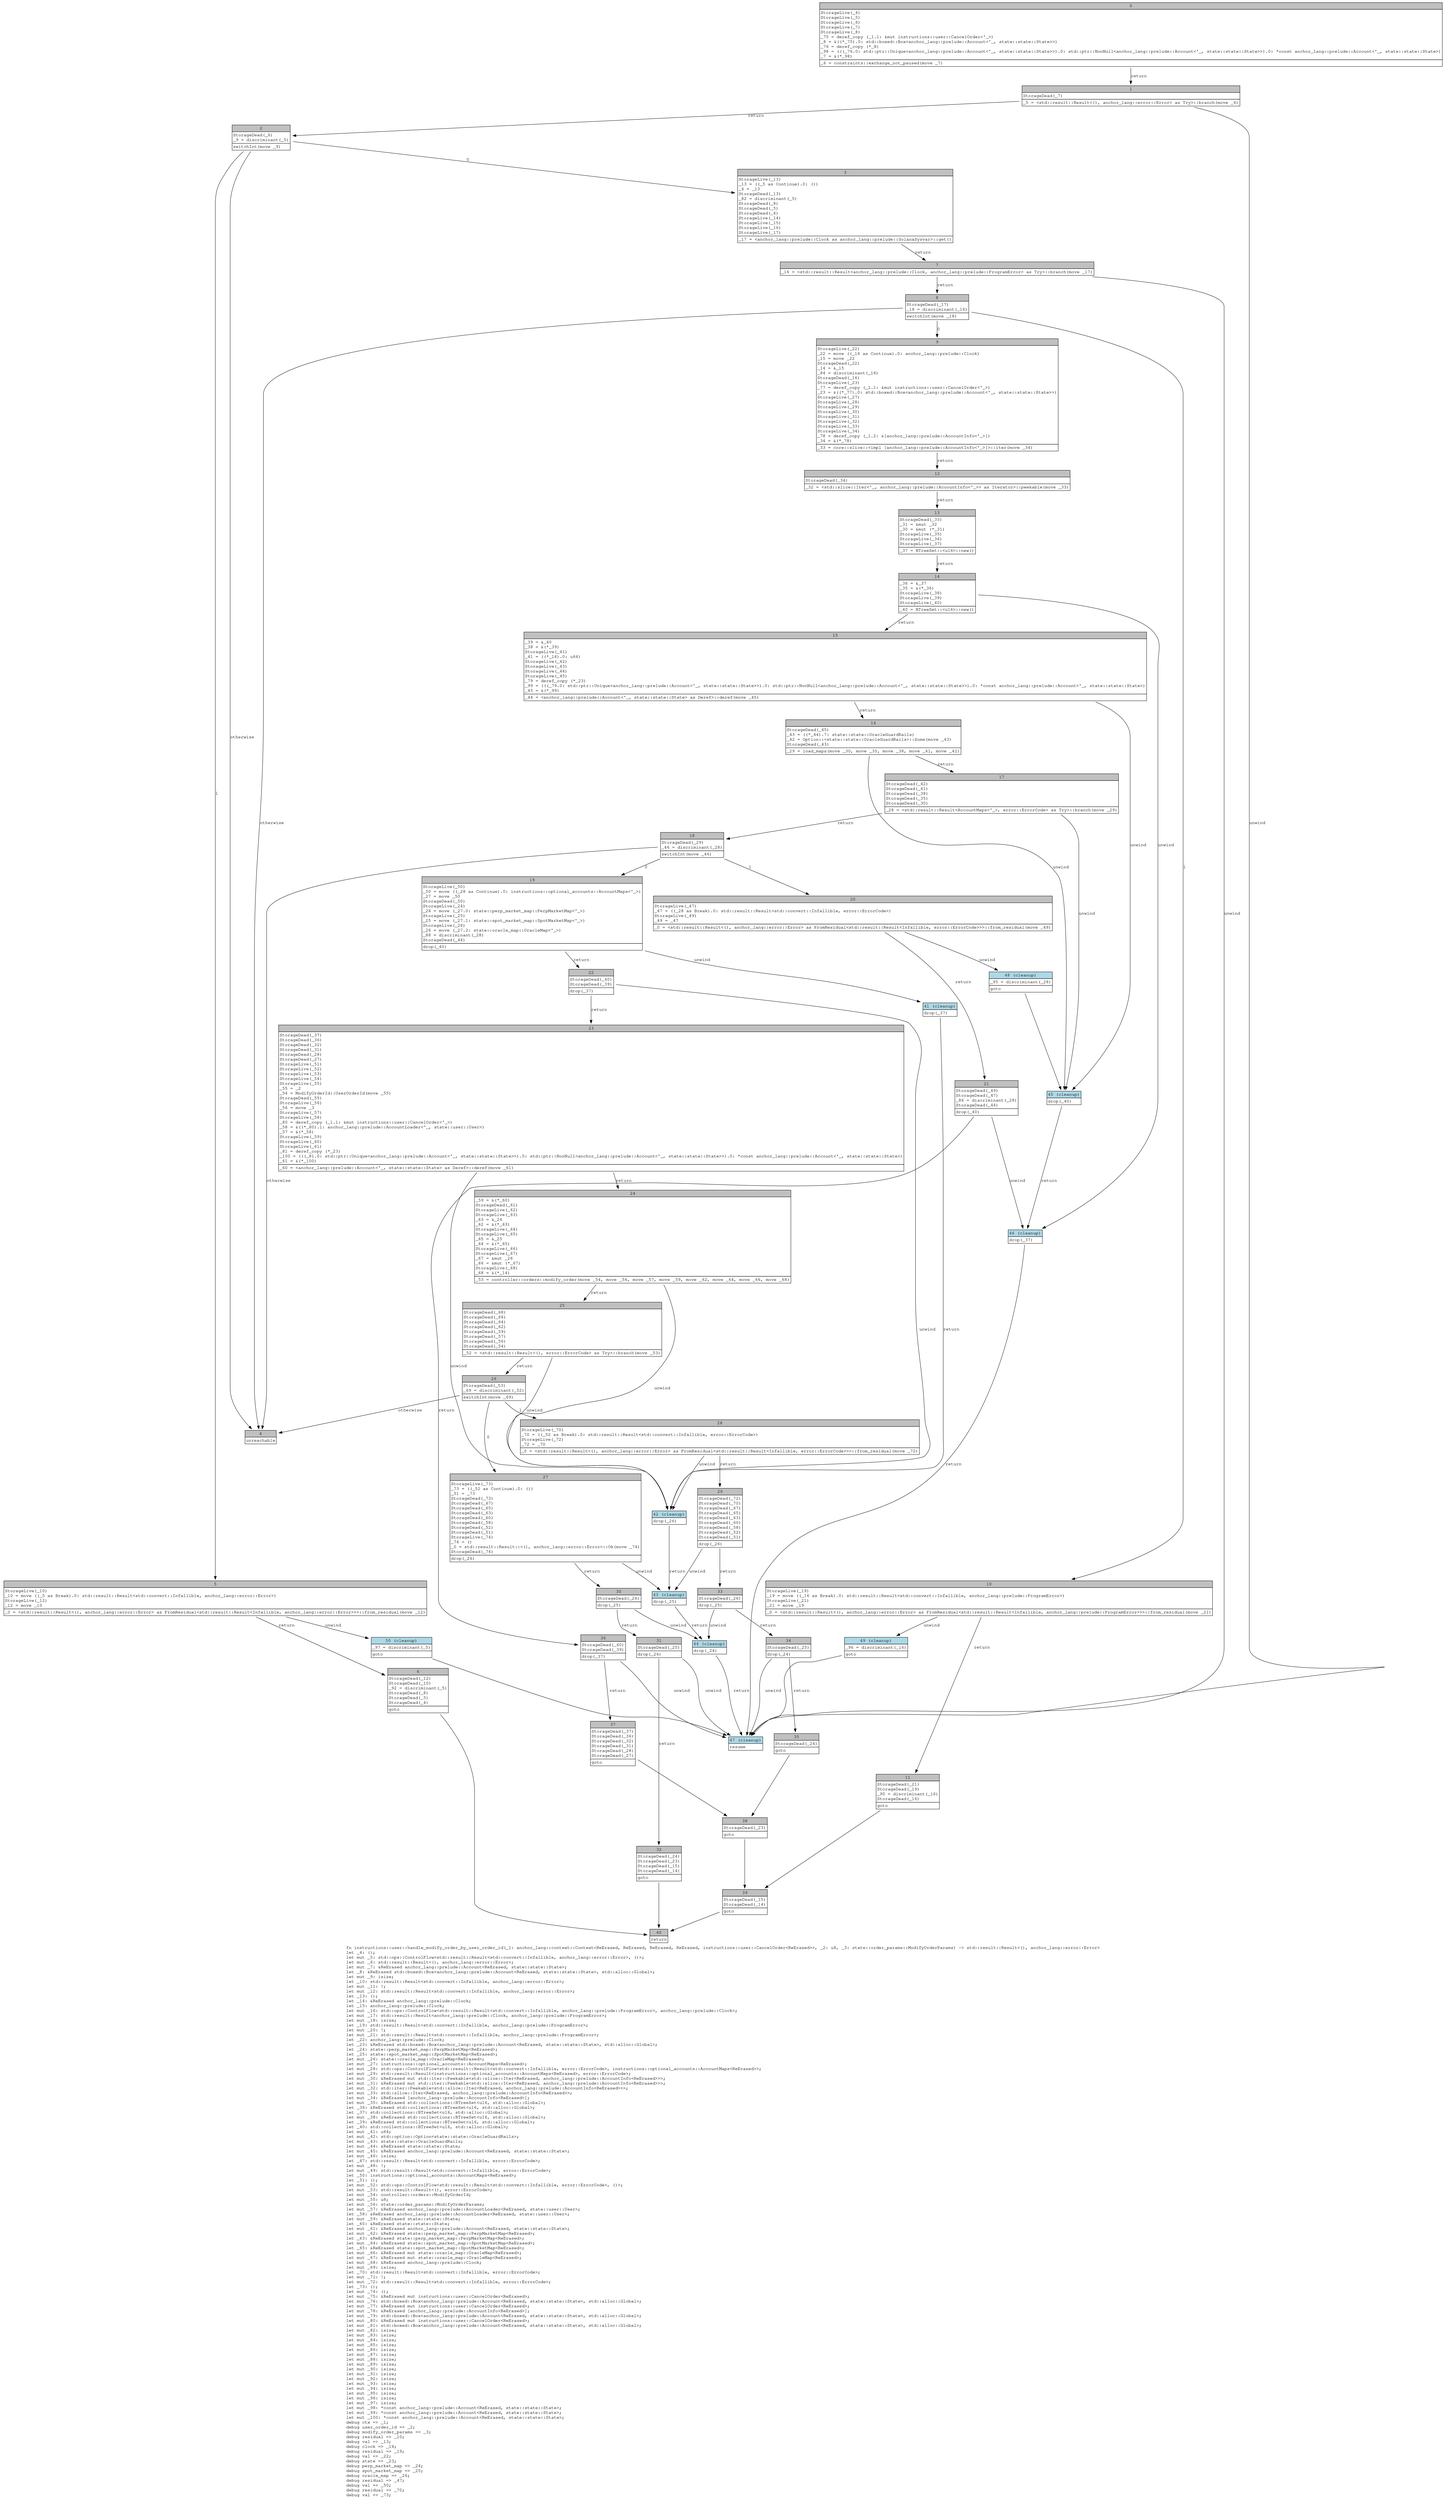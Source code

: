 digraph Mir_0_11739 {
    graph [fontname="Courier, monospace"];
    node [fontname="Courier, monospace"];
    edge [fontname="Courier, monospace"];
    label=<fn instructions::user::handle_modify_order_by_user_order_id(_1: anchor_lang::context::Context&lt;ReErased, ReErased, ReErased, ReErased, instructions::user::CancelOrder&lt;ReErased&gt;&gt;, _2: u8, _3: state::order_params::ModifyOrderParams) -&gt; std::result::Result&lt;(), anchor_lang::error::Error&gt;<br align="left"/>let _4: ();<br align="left"/>let mut _5: std::ops::ControlFlow&lt;std::result::Result&lt;std::convert::Infallible, anchor_lang::error::Error&gt;, ()&gt;;<br align="left"/>let mut _6: std::result::Result&lt;(), anchor_lang::error::Error&gt;;<br align="left"/>let mut _7: &amp;ReErased anchor_lang::prelude::Account&lt;ReErased, state::state::State&gt;;<br align="left"/>let _8: &amp;ReErased std::boxed::Box&lt;anchor_lang::prelude::Account&lt;ReErased, state::state::State&gt;, std::alloc::Global&gt;;<br align="left"/>let mut _9: isize;<br align="left"/>let _10: std::result::Result&lt;std::convert::Infallible, anchor_lang::error::Error&gt;;<br align="left"/>let mut _11: !;<br align="left"/>let mut _12: std::result::Result&lt;std::convert::Infallible, anchor_lang::error::Error&gt;;<br align="left"/>let _13: ();<br align="left"/>let _14: &amp;ReErased anchor_lang::prelude::Clock;<br align="left"/>let _15: anchor_lang::prelude::Clock;<br align="left"/>let mut _16: std::ops::ControlFlow&lt;std::result::Result&lt;std::convert::Infallible, anchor_lang::prelude::ProgramError&gt;, anchor_lang::prelude::Clock&gt;;<br align="left"/>let mut _17: std::result::Result&lt;anchor_lang::prelude::Clock, anchor_lang::prelude::ProgramError&gt;;<br align="left"/>let mut _18: isize;<br align="left"/>let _19: std::result::Result&lt;std::convert::Infallible, anchor_lang::prelude::ProgramError&gt;;<br align="left"/>let mut _20: !;<br align="left"/>let mut _21: std::result::Result&lt;std::convert::Infallible, anchor_lang::prelude::ProgramError&gt;;<br align="left"/>let _22: anchor_lang::prelude::Clock;<br align="left"/>let _23: &amp;ReErased std::boxed::Box&lt;anchor_lang::prelude::Account&lt;ReErased, state::state::State&gt;, std::alloc::Global&gt;;<br align="left"/>let _24: state::perp_market_map::PerpMarketMap&lt;ReErased&gt;;<br align="left"/>let _25: state::spot_market_map::SpotMarketMap&lt;ReErased&gt;;<br align="left"/>let mut _26: state::oracle_map::OracleMap&lt;ReErased&gt;;<br align="left"/>let mut _27: instructions::optional_accounts::AccountMaps&lt;ReErased&gt;;<br align="left"/>let mut _28: std::ops::ControlFlow&lt;std::result::Result&lt;std::convert::Infallible, error::ErrorCode&gt;, instructions::optional_accounts::AccountMaps&lt;ReErased&gt;&gt;;<br align="left"/>let mut _29: std::result::Result&lt;instructions::optional_accounts::AccountMaps&lt;ReErased&gt;, error::ErrorCode&gt;;<br align="left"/>let mut _30: &amp;ReErased mut std::iter::Peekable&lt;std::slice::Iter&lt;ReErased, anchor_lang::prelude::AccountInfo&lt;ReErased&gt;&gt;&gt;;<br align="left"/>let mut _31: &amp;ReErased mut std::iter::Peekable&lt;std::slice::Iter&lt;ReErased, anchor_lang::prelude::AccountInfo&lt;ReErased&gt;&gt;&gt;;<br align="left"/>let mut _32: std::iter::Peekable&lt;std::slice::Iter&lt;ReErased, anchor_lang::prelude::AccountInfo&lt;ReErased&gt;&gt;&gt;;<br align="left"/>let mut _33: std::slice::Iter&lt;ReErased, anchor_lang::prelude::AccountInfo&lt;ReErased&gt;&gt;;<br align="left"/>let mut _34: &amp;ReErased [anchor_lang::prelude::AccountInfo&lt;ReErased&gt;];<br align="left"/>let mut _35: &amp;ReErased std::collections::BTreeSet&lt;u16, std::alloc::Global&gt;;<br align="left"/>let _36: &amp;ReErased std::collections::BTreeSet&lt;u16, std::alloc::Global&gt;;<br align="left"/>let _37: std::collections::BTreeSet&lt;u16, std::alloc::Global&gt;;<br align="left"/>let mut _38: &amp;ReErased std::collections::BTreeSet&lt;u16, std::alloc::Global&gt;;<br align="left"/>let _39: &amp;ReErased std::collections::BTreeSet&lt;u16, std::alloc::Global&gt;;<br align="left"/>let _40: std::collections::BTreeSet&lt;u16, std::alloc::Global&gt;;<br align="left"/>let mut _41: u64;<br align="left"/>let mut _42: std::option::Option&lt;state::state::OracleGuardRails&gt;;<br align="left"/>let mut _43: state::state::OracleGuardRails;<br align="left"/>let mut _44: &amp;ReErased state::state::State;<br align="left"/>let mut _45: &amp;ReErased anchor_lang::prelude::Account&lt;ReErased, state::state::State&gt;;<br align="left"/>let mut _46: isize;<br align="left"/>let _47: std::result::Result&lt;std::convert::Infallible, error::ErrorCode&gt;;<br align="left"/>let mut _48: !;<br align="left"/>let mut _49: std::result::Result&lt;std::convert::Infallible, error::ErrorCode&gt;;<br align="left"/>let _50: instructions::optional_accounts::AccountMaps&lt;ReErased&gt;;<br align="left"/>let _51: ();<br align="left"/>let mut _52: std::ops::ControlFlow&lt;std::result::Result&lt;std::convert::Infallible, error::ErrorCode&gt;, ()&gt;;<br align="left"/>let mut _53: std::result::Result&lt;(), error::ErrorCode&gt;;<br align="left"/>let mut _54: controller::orders::ModifyOrderId;<br align="left"/>let mut _55: u8;<br align="left"/>let mut _56: state::order_params::ModifyOrderParams;<br align="left"/>let mut _57: &amp;ReErased anchor_lang::prelude::AccountLoader&lt;ReErased, state::user::User&gt;;<br align="left"/>let _58: &amp;ReErased anchor_lang::prelude::AccountLoader&lt;ReErased, state::user::User&gt;;<br align="left"/>let mut _59: &amp;ReErased state::state::State;<br align="left"/>let _60: &amp;ReErased state::state::State;<br align="left"/>let mut _61: &amp;ReErased anchor_lang::prelude::Account&lt;ReErased, state::state::State&gt;;<br align="left"/>let mut _62: &amp;ReErased state::perp_market_map::PerpMarketMap&lt;ReErased&gt;;<br align="left"/>let _63: &amp;ReErased state::perp_market_map::PerpMarketMap&lt;ReErased&gt;;<br align="left"/>let mut _64: &amp;ReErased state::spot_market_map::SpotMarketMap&lt;ReErased&gt;;<br align="left"/>let _65: &amp;ReErased state::spot_market_map::SpotMarketMap&lt;ReErased&gt;;<br align="left"/>let mut _66: &amp;ReErased mut state::oracle_map::OracleMap&lt;ReErased&gt;;<br align="left"/>let mut _67: &amp;ReErased mut state::oracle_map::OracleMap&lt;ReErased&gt;;<br align="left"/>let mut _68: &amp;ReErased anchor_lang::prelude::Clock;<br align="left"/>let mut _69: isize;<br align="left"/>let _70: std::result::Result&lt;std::convert::Infallible, error::ErrorCode&gt;;<br align="left"/>let mut _71: !;<br align="left"/>let mut _72: std::result::Result&lt;std::convert::Infallible, error::ErrorCode&gt;;<br align="left"/>let _73: ();<br align="left"/>let mut _74: ();<br align="left"/>let mut _75: &amp;ReErased mut instructions::user::CancelOrder&lt;ReErased&gt;;<br align="left"/>let mut _76: std::boxed::Box&lt;anchor_lang::prelude::Account&lt;ReErased, state::state::State&gt;, std::alloc::Global&gt;;<br align="left"/>let mut _77: &amp;ReErased mut instructions::user::CancelOrder&lt;ReErased&gt;;<br align="left"/>let mut _78: &amp;ReErased [anchor_lang::prelude::AccountInfo&lt;ReErased&gt;];<br align="left"/>let mut _79: std::boxed::Box&lt;anchor_lang::prelude::Account&lt;ReErased, state::state::State&gt;, std::alloc::Global&gt;;<br align="left"/>let mut _80: &amp;ReErased mut instructions::user::CancelOrder&lt;ReErased&gt;;<br align="left"/>let mut _81: std::boxed::Box&lt;anchor_lang::prelude::Account&lt;ReErased, state::state::State&gt;, std::alloc::Global&gt;;<br align="left"/>let mut _82: isize;<br align="left"/>let mut _83: isize;<br align="left"/>let mut _84: isize;<br align="left"/>let mut _85: isize;<br align="left"/>let mut _86: isize;<br align="left"/>let mut _87: isize;<br align="left"/>let mut _88: isize;<br align="left"/>let mut _89: isize;<br align="left"/>let mut _90: isize;<br align="left"/>let mut _91: isize;<br align="left"/>let mut _92: isize;<br align="left"/>let mut _93: isize;<br align="left"/>let mut _94: isize;<br align="left"/>let mut _95: isize;<br align="left"/>let mut _96: isize;<br align="left"/>let mut _97: isize;<br align="left"/>let mut _98: *const anchor_lang::prelude::Account&lt;ReErased, state::state::State&gt;;<br align="left"/>let mut _99: *const anchor_lang::prelude::Account&lt;ReErased, state::state::State&gt;;<br align="left"/>let mut _100: *const anchor_lang::prelude::Account&lt;ReErased, state::state::State&gt;;<br align="left"/>debug ctx =&gt; _1;<br align="left"/>debug user_order_id =&gt; _2;<br align="left"/>debug modify_order_params =&gt; _3;<br align="left"/>debug residual =&gt; _10;<br align="left"/>debug val =&gt; _13;<br align="left"/>debug clock =&gt; _14;<br align="left"/>debug residual =&gt; _19;<br align="left"/>debug val =&gt; _22;<br align="left"/>debug state =&gt; _23;<br align="left"/>debug perp_market_map =&gt; _24;<br align="left"/>debug spot_market_map =&gt; _25;<br align="left"/>debug oracle_map =&gt; _26;<br align="left"/>debug residual =&gt; _47;<br align="left"/>debug val =&gt; _50;<br align="left"/>debug residual =&gt; _70;<br align="left"/>debug val =&gt; _73;<br align="left"/>>;
    bb0__0_11739 [shape="none", label=<<table border="0" cellborder="1" cellspacing="0"><tr><td bgcolor="gray" align="center" colspan="1">0</td></tr><tr><td align="left" balign="left">StorageLive(_4)<br/>StorageLive(_5)<br/>StorageLive(_6)<br/>StorageLive(_7)<br/>StorageLive(_8)<br/>_75 = deref_copy (_1.1: &amp;mut instructions::user::CancelOrder&lt;'_&gt;)<br/>_8 = &amp;((*_75).0: std::boxed::Box&lt;anchor_lang::prelude::Account&lt;'_, state::state::State&gt;&gt;)<br/>_76 = deref_copy (*_8)<br/>_98 = (((_76.0: std::ptr::Unique&lt;anchor_lang::prelude::Account&lt;'_, state::state::State&gt;&gt;).0: std::ptr::NonNull&lt;anchor_lang::prelude::Account&lt;'_, state::state::State&gt;&gt;).0: *const anchor_lang::prelude::Account&lt;'_, state::state::State&gt;)<br/>_7 = &amp;(*_98)<br/></td></tr><tr><td align="left">_6 = constraints::exchange_not_paused(move _7)</td></tr></table>>];
    bb1__0_11739 [shape="none", label=<<table border="0" cellborder="1" cellspacing="0"><tr><td bgcolor="gray" align="center" colspan="1">1</td></tr><tr><td align="left" balign="left">StorageDead(_7)<br/></td></tr><tr><td align="left">_5 = &lt;std::result::Result&lt;(), anchor_lang::error::Error&gt; as Try&gt;::branch(move _6)</td></tr></table>>];
    bb2__0_11739 [shape="none", label=<<table border="0" cellborder="1" cellspacing="0"><tr><td bgcolor="gray" align="center" colspan="1">2</td></tr><tr><td align="left" balign="left">StorageDead(_6)<br/>_9 = discriminant(_5)<br/></td></tr><tr><td align="left">switchInt(move _9)</td></tr></table>>];
    bb3__0_11739 [shape="none", label=<<table border="0" cellborder="1" cellspacing="0"><tr><td bgcolor="gray" align="center" colspan="1">3</td></tr><tr><td align="left" balign="left">StorageLive(_13)<br/>_13 = ((_5 as Continue).0: ())<br/>_4 = _13<br/>StorageDead(_13)<br/>_82 = discriminant(_5)<br/>StorageDead(_8)<br/>StorageDead(_5)<br/>StorageDead(_4)<br/>StorageLive(_14)<br/>StorageLive(_15)<br/>StorageLive(_16)<br/>StorageLive(_17)<br/></td></tr><tr><td align="left">_17 = &lt;anchor_lang::prelude::Clock as anchor_lang::prelude::SolanaSysvar&gt;::get()</td></tr></table>>];
    bb4__0_11739 [shape="none", label=<<table border="0" cellborder="1" cellspacing="0"><tr><td bgcolor="gray" align="center" colspan="1">4</td></tr><tr><td align="left">unreachable</td></tr></table>>];
    bb5__0_11739 [shape="none", label=<<table border="0" cellborder="1" cellspacing="0"><tr><td bgcolor="gray" align="center" colspan="1">5</td></tr><tr><td align="left" balign="left">StorageLive(_10)<br/>_10 = move ((_5 as Break).0: std::result::Result&lt;std::convert::Infallible, anchor_lang::error::Error&gt;)<br/>StorageLive(_12)<br/>_12 = move _10<br/></td></tr><tr><td align="left">_0 = &lt;std::result::Result&lt;(), anchor_lang::error::Error&gt; as FromResidual&lt;std::result::Result&lt;Infallible, anchor_lang::error::Error&gt;&gt;&gt;::from_residual(move _12)</td></tr></table>>];
    bb6__0_11739 [shape="none", label=<<table border="0" cellborder="1" cellspacing="0"><tr><td bgcolor="gray" align="center" colspan="1">6</td></tr><tr><td align="left" balign="left">StorageDead(_12)<br/>StorageDead(_10)<br/>_92 = discriminant(_5)<br/>StorageDead(_8)<br/>StorageDead(_5)<br/>StorageDead(_4)<br/></td></tr><tr><td align="left">goto</td></tr></table>>];
    bb7__0_11739 [shape="none", label=<<table border="0" cellborder="1" cellspacing="0"><tr><td bgcolor="gray" align="center" colspan="1">7</td></tr><tr><td align="left">_16 = &lt;std::result::Result&lt;anchor_lang::prelude::Clock, anchor_lang::prelude::ProgramError&gt; as Try&gt;::branch(move _17)</td></tr></table>>];
    bb8__0_11739 [shape="none", label=<<table border="0" cellborder="1" cellspacing="0"><tr><td bgcolor="gray" align="center" colspan="1">8</td></tr><tr><td align="left" balign="left">StorageDead(_17)<br/>_18 = discriminant(_16)<br/></td></tr><tr><td align="left">switchInt(move _18)</td></tr></table>>];
    bb9__0_11739 [shape="none", label=<<table border="0" cellborder="1" cellspacing="0"><tr><td bgcolor="gray" align="center" colspan="1">9</td></tr><tr><td align="left" balign="left">StorageLive(_22)<br/>_22 = move ((_16 as Continue).0: anchor_lang::prelude::Clock)<br/>_15 = move _22<br/>StorageDead(_22)<br/>_14 = &amp;_15<br/>_84 = discriminant(_16)<br/>StorageDead(_16)<br/>StorageLive(_23)<br/>_77 = deref_copy (_1.1: &amp;mut instructions::user::CancelOrder&lt;'_&gt;)<br/>_23 = &amp;((*_77).0: std::boxed::Box&lt;anchor_lang::prelude::Account&lt;'_, state::state::State&gt;&gt;)<br/>StorageLive(_27)<br/>StorageLive(_28)<br/>StorageLive(_29)<br/>StorageLive(_30)<br/>StorageLive(_31)<br/>StorageLive(_32)<br/>StorageLive(_33)<br/>StorageLive(_34)<br/>_78 = deref_copy (_1.2: &amp;[anchor_lang::prelude::AccountInfo&lt;'_&gt;])<br/>_34 = &amp;(*_78)<br/></td></tr><tr><td align="left">_33 = core::slice::&lt;impl [anchor_lang::prelude::AccountInfo&lt;'_&gt;]&gt;::iter(move _34)</td></tr></table>>];
    bb10__0_11739 [shape="none", label=<<table border="0" cellborder="1" cellspacing="0"><tr><td bgcolor="gray" align="center" colspan="1">10</td></tr><tr><td align="left" balign="left">StorageLive(_19)<br/>_19 = move ((_16 as Break).0: std::result::Result&lt;std::convert::Infallible, anchor_lang::prelude::ProgramError&gt;)<br/>StorageLive(_21)<br/>_21 = move _19<br/></td></tr><tr><td align="left">_0 = &lt;std::result::Result&lt;(), anchor_lang::error::Error&gt; as FromResidual&lt;std::result::Result&lt;Infallible, anchor_lang::prelude::ProgramError&gt;&gt;&gt;::from_residual(move _21)</td></tr></table>>];
    bb11__0_11739 [shape="none", label=<<table border="0" cellborder="1" cellspacing="0"><tr><td bgcolor="gray" align="center" colspan="1">11</td></tr><tr><td align="left" balign="left">StorageDead(_21)<br/>StorageDead(_19)<br/>_90 = discriminant(_16)<br/>StorageDead(_16)<br/></td></tr><tr><td align="left">goto</td></tr></table>>];
    bb12__0_11739 [shape="none", label=<<table border="0" cellborder="1" cellspacing="0"><tr><td bgcolor="gray" align="center" colspan="1">12</td></tr><tr><td align="left" balign="left">StorageDead(_34)<br/></td></tr><tr><td align="left">_32 = &lt;std::slice::Iter&lt;'_, anchor_lang::prelude::AccountInfo&lt;'_&gt;&gt; as Iterator&gt;::peekable(move _33)</td></tr></table>>];
    bb13__0_11739 [shape="none", label=<<table border="0" cellborder="1" cellspacing="0"><tr><td bgcolor="gray" align="center" colspan="1">13</td></tr><tr><td align="left" balign="left">StorageDead(_33)<br/>_31 = &amp;mut _32<br/>_30 = &amp;mut (*_31)<br/>StorageLive(_35)<br/>StorageLive(_36)<br/>StorageLive(_37)<br/></td></tr><tr><td align="left">_37 = BTreeSet::&lt;u16&gt;::new()</td></tr></table>>];
    bb14__0_11739 [shape="none", label=<<table border="0" cellborder="1" cellspacing="0"><tr><td bgcolor="gray" align="center" colspan="1">14</td></tr><tr><td align="left" balign="left">_36 = &amp;_37<br/>_35 = &amp;(*_36)<br/>StorageLive(_38)<br/>StorageLive(_39)<br/>StorageLive(_40)<br/></td></tr><tr><td align="left">_40 = BTreeSet::&lt;u16&gt;::new()</td></tr></table>>];
    bb15__0_11739 [shape="none", label=<<table border="0" cellborder="1" cellspacing="0"><tr><td bgcolor="gray" align="center" colspan="1">15</td></tr><tr><td align="left" balign="left">_39 = &amp;_40<br/>_38 = &amp;(*_39)<br/>StorageLive(_41)<br/>_41 = ((*_14).0: u64)<br/>StorageLive(_42)<br/>StorageLive(_43)<br/>StorageLive(_44)<br/>StorageLive(_45)<br/>_79 = deref_copy (*_23)<br/>_99 = (((_79.0: std::ptr::Unique&lt;anchor_lang::prelude::Account&lt;'_, state::state::State&gt;&gt;).0: std::ptr::NonNull&lt;anchor_lang::prelude::Account&lt;'_, state::state::State&gt;&gt;).0: *const anchor_lang::prelude::Account&lt;'_, state::state::State&gt;)<br/>_45 = &amp;(*_99)<br/></td></tr><tr><td align="left">_44 = &lt;anchor_lang::prelude::Account&lt;'_, state::state::State&gt; as Deref&gt;::deref(move _45)</td></tr></table>>];
    bb16__0_11739 [shape="none", label=<<table border="0" cellborder="1" cellspacing="0"><tr><td bgcolor="gray" align="center" colspan="1">16</td></tr><tr><td align="left" balign="left">StorageDead(_45)<br/>_43 = ((*_44).7: state::state::OracleGuardRails)<br/>_42 = Option::&lt;state::state::OracleGuardRails&gt;::Some(move _43)<br/>StorageDead(_43)<br/></td></tr><tr><td align="left">_29 = load_maps(move _30, move _35, move _38, move _41, move _42)</td></tr></table>>];
    bb17__0_11739 [shape="none", label=<<table border="0" cellborder="1" cellspacing="0"><tr><td bgcolor="gray" align="center" colspan="1">17</td></tr><tr><td align="left" balign="left">StorageDead(_42)<br/>StorageDead(_41)<br/>StorageDead(_38)<br/>StorageDead(_35)<br/>StorageDead(_30)<br/></td></tr><tr><td align="left">_28 = &lt;std::result::Result&lt;AccountMaps&lt;'_&gt;, error::ErrorCode&gt; as Try&gt;::branch(move _29)</td></tr></table>>];
    bb18__0_11739 [shape="none", label=<<table border="0" cellborder="1" cellspacing="0"><tr><td bgcolor="gray" align="center" colspan="1">18</td></tr><tr><td align="left" balign="left">StorageDead(_29)<br/>_46 = discriminant(_28)<br/></td></tr><tr><td align="left">switchInt(move _46)</td></tr></table>>];
    bb19__0_11739 [shape="none", label=<<table border="0" cellborder="1" cellspacing="0"><tr><td bgcolor="gray" align="center" colspan="1">19</td></tr><tr><td align="left" balign="left">StorageLive(_50)<br/>_50 = move ((_28 as Continue).0: instructions::optional_accounts::AccountMaps&lt;'_&gt;)<br/>_27 = move _50<br/>StorageDead(_50)<br/>StorageLive(_24)<br/>_24 = move (_27.0: state::perp_market_map::PerpMarketMap&lt;'_&gt;)<br/>StorageLive(_25)<br/>_25 = move (_27.1: state::spot_market_map::SpotMarketMap&lt;'_&gt;)<br/>StorageLive(_26)<br/>_26 = move (_27.2: state::oracle_map::OracleMap&lt;'_&gt;)<br/>_88 = discriminant(_28)<br/>StorageDead(_44)<br/></td></tr><tr><td align="left">drop(_40)</td></tr></table>>];
    bb20__0_11739 [shape="none", label=<<table border="0" cellborder="1" cellspacing="0"><tr><td bgcolor="gray" align="center" colspan="1">20</td></tr><tr><td align="left" balign="left">StorageLive(_47)<br/>_47 = ((_28 as Break).0: std::result::Result&lt;std::convert::Infallible, error::ErrorCode&gt;)<br/>StorageLive(_49)<br/>_49 = _47<br/></td></tr><tr><td align="left">_0 = &lt;std::result::Result&lt;(), anchor_lang::error::Error&gt; as FromResidual&lt;std::result::Result&lt;Infallible, error::ErrorCode&gt;&gt;&gt;::from_residual(move _49)</td></tr></table>>];
    bb21__0_11739 [shape="none", label=<<table border="0" cellborder="1" cellspacing="0"><tr><td bgcolor="gray" align="center" colspan="1">21</td></tr><tr><td align="left" balign="left">StorageDead(_49)<br/>StorageDead(_47)<br/>_86 = discriminant(_28)<br/>StorageDead(_44)<br/></td></tr><tr><td align="left">drop(_40)</td></tr></table>>];
    bb22__0_11739 [shape="none", label=<<table border="0" cellborder="1" cellspacing="0"><tr><td bgcolor="gray" align="center" colspan="1">22</td></tr><tr><td align="left" balign="left">StorageDead(_40)<br/>StorageDead(_39)<br/></td></tr><tr><td align="left">drop(_37)</td></tr></table>>];
    bb23__0_11739 [shape="none", label=<<table border="0" cellborder="1" cellspacing="0"><tr><td bgcolor="gray" align="center" colspan="1">23</td></tr><tr><td align="left" balign="left">StorageDead(_37)<br/>StorageDead(_36)<br/>StorageDead(_32)<br/>StorageDead(_31)<br/>StorageDead(_28)<br/>StorageDead(_27)<br/>StorageLive(_51)<br/>StorageLive(_52)<br/>StorageLive(_53)<br/>StorageLive(_54)<br/>StorageLive(_55)<br/>_55 = _2<br/>_54 = ModifyOrderId::UserOrderId(move _55)<br/>StorageDead(_55)<br/>StorageLive(_56)<br/>_56 = move _3<br/>StorageLive(_57)<br/>StorageLive(_58)<br/>_80 = deref_copy (_1.1: &amp;mut instructions::user::CancelOrder&lt;'_&gt;)<br/>_58 = &amp;((*_80).1: anchor_lang::prelude::AccountLoader&lt;'_, state::user::User&gt;)<br/>_57 = &amp;(*_58)<br/>StorageLive(_59)<br/>StorageLive(_60)<br/>StorageLive(_61)<br/>_81 = deref_copy (*_23)<br/>_100 = (((_81.0: std::ptr::Unique&lt;anchor_lang::prelude::Account&lt;'_, state::state::State&gt;&gt;).0: std::ptr::NonNull&lt;anchor_lang::prelude::Account&lt;'_, state::state::State&gt;&gt;).0: *const anchor_lang::prelude::Account&lt;'_, state::state::State&gt;)<br/>_61 = &amp;(*_100)<br/></td></tr><tr><td align="left">_60 = &lt;anchor_lang::prelude::Account&lt;'_, state::state::State&gt; as Deref&gt;::deref(move _61)</td></tr></table>>];
    bb24__0_11739 [shape="none", label=<<table border="0" cellborder="1" cellspacing="0"><tr><td bgcolor="gray" align="center" colspan="1">24</td></tr><tr><td align="left" balign="left">_59 = &amp;(*_60)<br/>StorageDead(_61)<br/>StorageLive(_62)<br/>StorageLive(_63)<br/>_63 = &amp;_24<br/>_62 = &amp;(*_63)<br/>StorageLive(_64)<br/>StorageLive(_65)<br/>_65 = &amp;_25<br/>_64 = &amp;(*_65)<br/>StorageLive(_66)<br/>StorageLive(_67)<br/>_67 = &amp;mut _26<br/>_66 = &amp;mut (*_67)<br/>StorageLive(_68)<br/>_68 = &amp;(*_14)<br/></td></tr><tr><td align="left">_53 = controller::orders::modify_order(move _54, move _56, move _57, move _59, move _62, move _64, move _66, move _68)</td></tr></table>>];
    bb25__0_11739 [shape="none", label=<<table border="0" cellborder="1" cellspacing="0"><tr><td bgcolor="gray" align="center" colspan="1">25</td></tr><tr><td align="left" balign="left">StorageDead(_68)<br/>StorageDead(_66)<br/>StorageDead(_64)<br/>StorageDead(_62)<br/>StorageDead(_59)<br/>StorageDead(_57)<br/>StorageDead(_56)<br/>StorageDead(_54)<br/></td></tr><tr><td align="left">_52 = &lt;std::result::Result&lt;(), error::ErrorCode&gt; as Try&gt;::branch(move _53)</td></tr></table>>];
    bb26__0_11739 [shape="none", label=<<table border="0" cellborder="1" cellspacing="0"><tr><td bgcolor="gray" align="center" colspan="1">26</td></tr><tr><td align="left" balign="left">StorageDead(_53)<br/>_69 = discriminant(_52)<br/></td></tr><tr><td align="left">switchInt(move _69)</td></tr></table>>];
    bb27__0_11739 [shape="none", label=<<table border="0" cellborder="1" cellspacing="0"><tr><td bgcolor="gray" align="center" colspan="1">27</td></tr><tr><td align="left" balign="left">StorageLive(_73)<br/>_73 = ((_52 as Continue).0: ())<br/>_51 = _73<br/>StorageDead(_73)<br/>StorageDead(_67)<br/>StorageDead(_65)<br/>StorageDead(_63)<br/>StorageDead(_60)<br/>StorageDead(_58)<br/>StorageDead(_52)<br/>StorageDead(_51)<br/>StorageLive(_74)<br/>_74 = ()<br/>_0 = std::result::Result::&lt;(), anchor_lang::error::Error&gt;::Ok(move _74)<br/>StorageDead(_74)<br/></td></tr><tr><td align="left">drop(_26)</td></tr></table>>];
    bb28__0_11739 [shape="none", label=<<table border="0" cellborder="1" cellspacing="0"><tr><td bgcolor="gray" align="center" colspan="1">28</td></tr><tr><td align="left" balign="left">StorageLive(_70)<br/>_70 = ((_52 as Break).0: std::result::Result&lt;std::convert::Infallible, error::ErrorCode&gt;)<br/>StorageLive(_72)<br/>_72 = _70<br/></td></tr><tr><td align="left">_0 = &lt;std::result::Result&lt;(), anchor_lang::error::Error&gt; as FromResidual&lt;std::result::Result&lt;Infallible, error::ErrorCode&gt;&gt;&gt;::from_residual(move _72)</td></tr></table>>];
    bb29__0_11739 [shape="none", label=<<table border="0" cellborder="1" cellspacing="0"><tr><td bgcolor="gray" align="center" colspan="1">29</td></tr><tr><td align="left" balign="left">StorageDead(_72)<br/>StorageDead(_70)<br/>StorageDead(_67)<br/>StorageDead(_65)<br/>StorageDead(_63)<br/>StorageDead(_60)<br/>StorageDead(_58)<br/>StorageDead(_52)<br/>StorageDead(_51)<br/></td></tr><tr><td align="left">drop(_26)</td></tr></table>>];
    bb30__0_11739 [shape="none", label=<<table border="0" cellborder="1" cellspacing="0"><tr><td bgcolor="gray" align="center" colspan="1">30</td></tr><tr><td align="left" balign="left">StorageDead(_26)<br/></td></tr><tr><td align="left">drop(_25)</td></tr></table>>];
    bb31__0_11739 [shape="none", label=<<table border="0" cellborder="1" cellspacing="0"><tr><td bgcolor="gray" align="center" colspan="1">31</td></tr><tr><td align="left" balign="left">StorageDead(_25)<br/></td></tr><tr><td align="left">drop(_24)</td></tr></table>>];
    bb32__0_11739 [shape="none", label=<<table border="0" cellborder="1" cellspacing="0"><tr><td bgcolor="gray" align="center" colspan="1">32</td></tr><tr><td align="left" balign="left">StorageDead(_24)<br/>StorageDead(_23)<br/>StorageDead(_15)<br/>StorageDead(_14)<br/></td></tr><tr><td align="left">goto</td></tr></table>>];
    bb33__0_11739 [shape="none", label=<<table border="0" cellborder="1" cellspacing="0"><tr><td bgcolor="gray" align="center" colspan="1">33</td></tr><tr><td align="left" balign="left">StorageDead(_26)<br/></td></tr><tr><td align="left">drop(_25)</td></tr></table>>];
    bb34__0_11739 [shape="none", label=<<table border="0" cellborder="1" cellspacing="0"><tr><td bgcolor="gray" align="center" colspan="1">34</td></tr><tr><td align="left" balign="left">StorageDead(_25)<br/></td></tr><tr><td align="left">drop(_24)</td></tr></table>>];
    bb35__0_11739 [shape="none", label=<<table border="0" cellborder="1" cellspacing="0"><tr><td bgcolor="gray" align="center" colspan="1">35</td></tr><tr><td align="left" balign="left">StorageDead(_24)<br/></td></tr><tr><td align="left">goto</td></tr></table>>];
    bb36__0_11739 [shape="none", label=<<table border="0" cellborder="1" cellspacing="0"><tr><td bgcolor="gray" align="center" colspan="1">36</td></tr><tr><td align="left" balign="left">StorageDead(_40)<br/>StorageDead(_39)<br/></td></tr><tr><td align="left">drop(_37)</td></tr></table>>];
    bb37__0_11739 [shape="none", label=<<table border="0" cellborder="1" cellspacing="0"><tr><td bgcolor="gray" align="center" colspan="1">37</td></tr><tr><td align="left" balign="left">StorageDead(_37)<br/>StorageDead(_36)<br/>StorageDead(_32)<br/>StorageDead(_31)<br/>StorageDead(_28)<br/>StorageDead(_27)<br/></td></tr><tr><td align="left">goto</td></tr></table>>];
    bb38__0_11739 [shape="none", label=<<table border="0" cellborder="1" cellspacing="0"><tr><td bgcolor="gray" align="center" colspan="1">38</td></tr><tr><td align="left" balign="left">StorageDead(_23)<br/></td></tr><tr><td align="left">goto</td></tr></table>>];
    bb39__0_11739 [shape="none", label=<<table border="0" cellborder="1" cellspacing="0"><tr><td bgcolor="gray" align="center" colspan="1">39</td></tr><tr><td align="left" balign="left">StorageDead(_15)<br/>StorageDead(_14)<br/></td></tr><tr><td align="left">goto</td></tr></table>>];
    bb40__0_11739 [shape="none", label=<<table border="0" cellborder="1" cellspacing="0"><tr><td bgcolor="gray" align="center" colspan="1">40</td></tr><tr><td align="left">return</td></tr></table>>];
    bb41__0_11739 [shape="none", label=<<table border="0" cellborder="1" cellspacing="0"><tr><td bgcolor="lightblue" align="center" colspan="1">41 (cleanup)</td></tr><tr><td align="left">drop(_37)</td></tr></table>>];
    bb42__0_11739 [shape="none", label=<<table border="0" cellborder="1" cellspacing="0"><tr><td bgcolor="lightblue" align="center" colspan="1">42 (cleanup)</td></tr><tr><td align="left">drop(_26)</td></tr></table>>];
    bb43__0_11739 [shape="none", label=<<table border="0" cellborder="1" cellspacing="0"><tr><td bgcolor="lightblue" align="center" colspan="1">43 (cleanup)</td></tr><tr><td align="left">drop(_25)</td></tr></table>>];
    bb44__0_11739 [shape="none", label=<<table border="0" cellborder="1" cellspacing="0"><tr><td bgcolor="lightblue" align="center" colspan="1">44 (cleanup)</td></tr><tr><td align="left">drop(_24)</td></tr></table>>];
    bb45__0_11739 [shape="none", label=<<table border="0" cellborder="1" cellspacing="0"><tr><td bgcolor="lightblue" align="center" colspan="1">45 (cleanup)</td></tr><tr><td align="left">drop(_40)</td></tr></table>>];
    bb46__0_11739 [shape="none", label=<<table border="0" cellborder="1" cellspacing="0"><tr><td bgcolor="lightblue" align="center" colspan="1">46 (cleanup)</td></tr><tr><td align="left">drop(_37)</td></tr></table>>];
    bb47__0_11739 [shape="none", label=<<table border="0" cellborder="1" cellspacing="0"><tr><td bgcolor="lightblue" align="center" colspan="1">47 (cleanup)</td></tr><tr><td align="left">resume</td></tr></table>>];
    bb48__0_11739 [shape="none", label=<<table border="0" cellborder="1" cellspacing="0"><tr><td bgcolor="lightblue" align="center" colspan="1">48 (cleanup)</td></tr><tr><td align="left" balign="left">_95 = discriminant(_28)<br/></td></tr><tr><td align="left">goto</td></tr></table>>];
    bb49__0_11739 [shape="none", label=<<table border="0" cellborder="1" cellspacing="0"><tr><td bgcolor="lightblue" align="center" colspan="1">49 (cleanup)</td></tr><tr><td align="left" balign="left">_96 = discriminant(_16)<br/></td></tr><tr><td align="left">goto</td></tr></table>>];
    bb50__0_11739 [shape="none", label=<<table border="0" cellborder="1" cellspacing="0"><tr><td bgcolor="lightblue" align="center" colspan="1">50 (cleanup)</td></tr><tr><td align="left" balign="left">_97 = discriminant(_5)<br/></td></tr><tr><td align="left">goto</td></tr></table>>];
    bb0__0_11739 -> bb1__0_11739 [label="return"];
    bb1__0_11739 -> bb2__0_11739 [label="return"];
    bb1__0_11739 -> bb47__0_11739 [label="unwind"];
    bb2__0_11739 -> bb3__0_11739 [label="0"];
    bb2__0_11739 -> bb5__0_11739 [label="1"];
    bb2__0_11739 -> bb4__0_11739 [label="otherwise"];
    bb3__0_11739 -> bb7__0_11739 [label="return"];
    bb5__0_11739 -> bb6__0_11739 [label="return"];
    bb5__0_11739 -> bb50__0_11739 [label="unwind"];
    bb6__0_11739 -> bb40__0_11739 [label=""];
    bb7__0_11739 -> bb8__0_11739 [label="return"];
    bb7__0_11739 -> bb47__0_11739 [label="unwind"];
    bb8__0_11739 -> bb9__0_11739 [label="0"];
    bb8__0_11739 -> bb10__0_11739 [label="1"];
    bb8__0_11739 -> bb4__0_11739 [label="otherwise"];
    bb9__0_11739 -> bb12__0_11739 [label="return"];
    bb10__0_11739 -> bb11__0_11739 [label="return"];
    bb10__0_11739 -> bb49__0_11739 [label="unwind"];
    bb11__0_11739 -> bb39__0_11739 [label=""];
    bb12__0_11739 -> bb13__0_11739 [label="return"];
    bb13__0_11739 -> bb14__0_11739 [label="return"];
    bb14__0_11739 -> bb15__0_11739 [label="return"];
    bb14__0_11739 -> bb46__0_11739 [label="unwind"];
    bb15__0_11739 -> bb16__0_11739 [label="return"];
    bb15__0_11739 -> bb45__0_11739 [label="unwind"];
    bb16__0_11739 -> bb17__0_11739 [label="return"];
    bb16__0_11739 -> bb45__0_11739 [label="unwind"];
    bb17__0_11739 -> bb18__0_11739 [label="return"];
    bb17__0_11739 -> bb45__0_11739 [label="unwind"];
    bb18__0_11739 -> bb19__0_11739 [label="0"];
    bb18__0_11739 -> bb20__0_11739 [label="1"];
    bb18__0_11739 -> bb4__0_11739 [label="otherwise"];
    bb19__0_11739 -> bb22__0_11739 [label="return"];
    bb19__0_11739 -> bb41__0_11739 [label="unwind"];
    bb20__0_11739 -> bb21__0_11739 [label="return"];
    bb20__0_11739 -> bb48__0_11739 [label="unwind"];
    bb21__0_11739 -> bb36__0_11739 [label="return"];
    bb21__0_11739 -> bb46__0_11739 [label="unwind"];
    bb22__0_11739 -> bb23__0_11739 [label="return"];
    bb22__0_11739 -> bb42__0_11739 [label="unwind"];
    bb23__0_11739 -> bb24__0_11739 [label="return"];
    bb23__0_11739 -> bb42__0_11739 [label="unwind"];
    bb24__0_11739 -> bb25__0_11739 [label="return"];
    bb24__0_11739 -> bb42__0_11739 [label="unwind"];
    bb25__0_11739 -> bb26__0_11739 [label="return"];
    bb25__0_11739 -> bb42__0_11739 [label="unwind"];
    bb26__0_11739 -> bb27__0_11739 [label="0"];
    bb26__0_11739 -> bb28__0_11739 [label="1"];
    bb26__0_11739 -> bb4__0_11739 [label="otherwise"];
    bb27__0_11739 -> bb30__0_11739 [label="return"];
    bb27__0_11739 -> bb43__0_11739 [label="unwind"];
    bb28__0_11739 -> bb29__0_11739 [label="return"];
    bb28__0_11739 -> bb42__0_11739 [label="unwind"];
    bb29__0_11739 -> bb33__0_11739 [label="return"];
    bb29__0_11739 -> bb43__0_11739 [label="unwind"];
    bb30__0_11739 -> bb31__0_11739 [label="return"];
    bb30__0_11739 -> bb44__0_11739 [label="unwind"];
    bb31__0_11739 -> bb32__0_11739 [label="return"];
    bb31__0_11739 -> bb47__0_11739 [label="unwind"];
    bb32__0_11739 -> bb40__0_11739 [label=""];
    bb33__0_11739 -> bb34__0_11739 [label="return"];
    bb33__0_11739 -> bb44__0_11739 [label="unwind"];
    bb34__0_11739 -> bb35__0_11739 [label="return"];
    bb34__0_11739 -> bb47__0_11739 [label="unwind"];
    bb35__0_11739 -> bb38__0_11739 [label=""];
    bb36__0_11739 -> bb37__0_11739 [label="return"];
    bb36__0_11739 -> bb47__0_11739 [label="unwind"];
    bb37__0_11739 -> bb38__0_11739 [label=""];
    bb38__0_11739 -> bb39__0_11739 [label=""];
    bb39__0_11739 -> bb40__0_11739 [label=""];
    bb41__0_11739 -> bb42__0_11739 [label="return"];
    bb42__0_11739 -> bb43__0_11739 [label="return"];
    bb43__0_11739 -> bb44__0_11739 [label="return"];
    bb44__0_11739 -> bb47__0_11739 [label="return"];
    bb45__0_11739 -> bb46__0_11739 [label="return"];
    bb46__0_11739 -> bb47__0_11739 [label="return"];
    bb48__0_11739 -> bb45__0_11739 [label=""];
    bb49__0_11739 -> bb47__0_11739 [label=""];
    bb50__0_11739 -> bb47__0_11739 [label=""];
}
